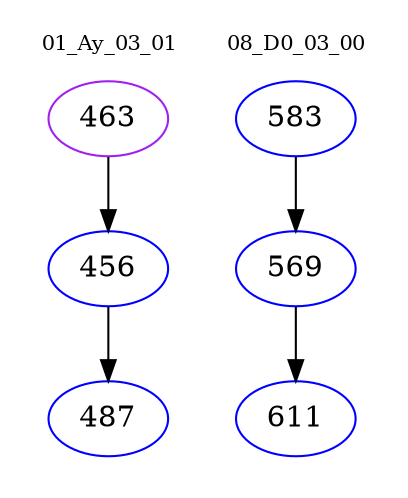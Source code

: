 digraph{
subgraph cluster_0 {
color = white
label = "01_Ay_03_01";
fontsize=10;
T0_463 [label="463", color="purple"]
T0_463 -> T0_456 [color="black"]
T0_456 [label="456", color="blue"]
T0_456 -> T0_487 [color="black"]
T0_487 [label="487", color="blue"]
}
subgraph cluster_1 {
color = white
label = "08_D0_03_00";
fontsize=10;
T1_583 [label="583", color="blue"]
T1_583 -> T1_569 [color="black"]
T1_569 [label="569", color="blue"]
T1_569 -> T1_611 [color="black"]
T1_611 [label="611", color="blue"]
}
}
